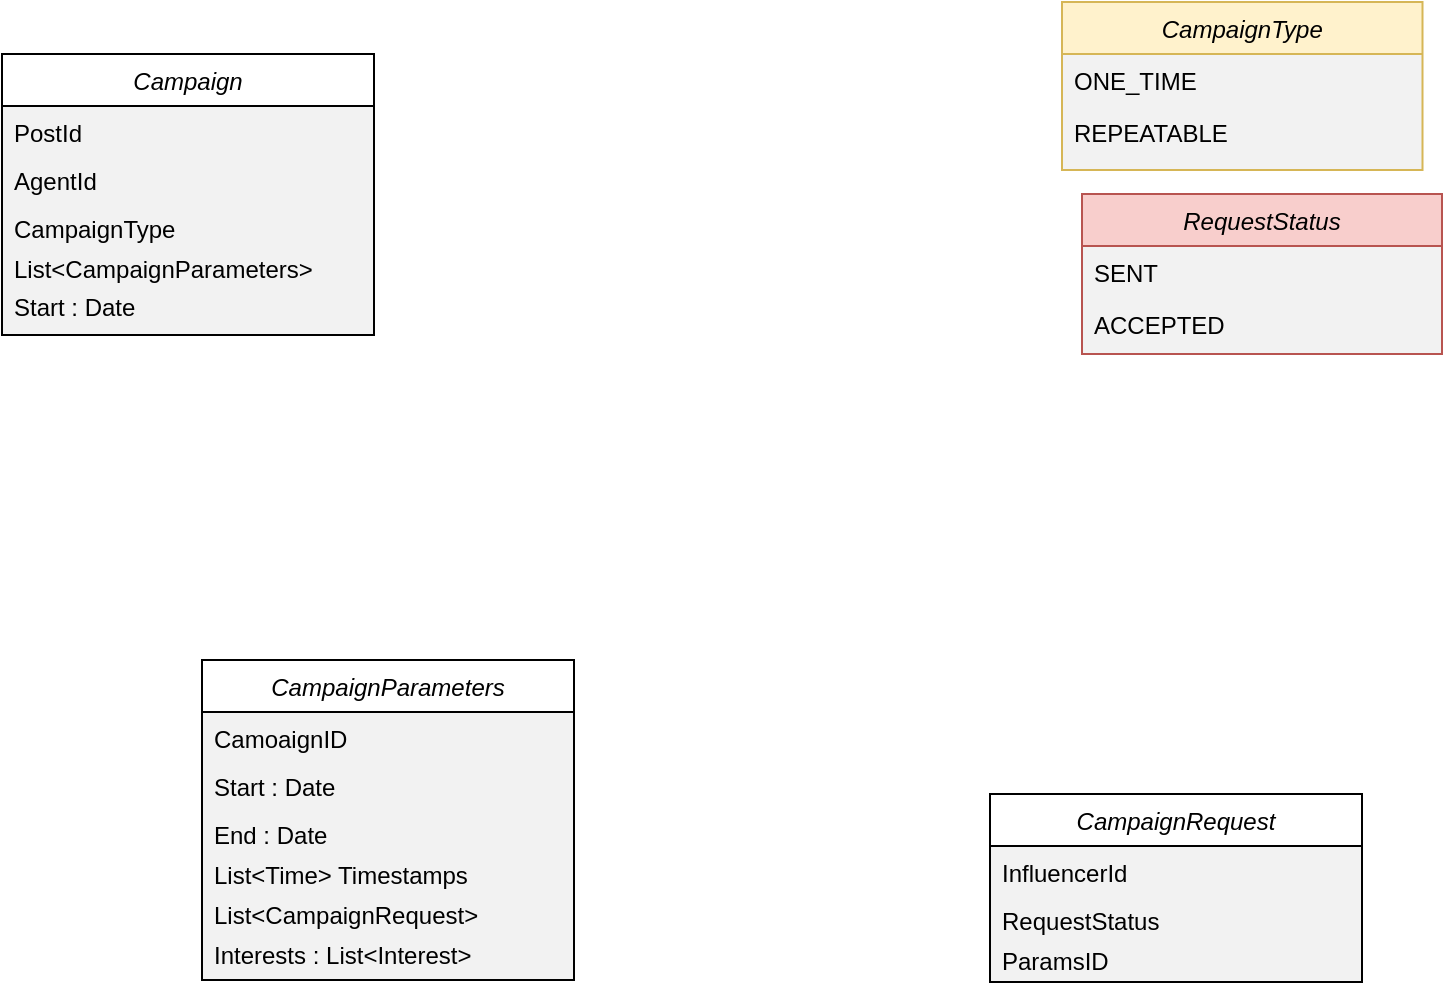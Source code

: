 <mxfile version="14.7.7" type="device"><diagram id="PbGRH1w8cnNZc-zhtObd" name="Page-1"><mxGraphModel dx="-832" dy="482" grid="1" gridSize="10" guides="1" tooltips="1" connect="1" arrows="1" fold="1" page="1" pageScale="1" pageWidth="850" pageHeight="1100" math="0" shadow="0"><root><mxCell id="0"/><mxCell id="1" parent="0"/><mxCell id="V_Sko-FKoBJ8t3wcSo6c-1" value="Campaign" style="swimlane;fontStyle=2;align=center;verticalAlign=top;childLayout=stackLayout;horizontal=1;startSize=26;horizontalStack=0;resizeParent=1;resizeLast=0;collapsible=1;marginBottom=0;rounded=0;shadow=0;strokeWidth=1;swimlaneFillColor=#F2F2F2;" vertex="1" parent="1"><mxGeometry x="1870" y="40" width="186" height="140.5" as="geometry"><mxRectangle x="230" y="140" width="160" height="26" as="alternateBounds"/></mxGeometry></mxCell><mxCell id="V_Sko-FKoBJ8t3wcSo6c-2" value="PostId" style="text;align=left;verticalAlign=top;spacingLeft=4;spacingRight=4;overflow=hidden;rotatable=0;points=[[0,0.5],[1,0.5]];portConstraint=eastwest;" vertex="1" parent="V_Sko-FKoBJ8t3wcSo6c-1"><mxGeometry y="26" width="186" height="24" as="geometry"/></mxCell><mxCell id="V_Sko-FKoBJ8t3wcSo6c-3" value="AgentId" style="text;align=left;verticalAlign=top;spacingLeft=4;spacingRight=4;overflow=hidden;rotatable=0;points=[[0,0.5],[1,0.5]];portConstraint=eastwest;" vertex="1" parent="V_Sko-FKoBJ8t3wcSo6c-1"><mxGeometry y="50" width="186" height="24" as="geometry"/></mxCell><mxCell id="V_Sko-FKoBJ8t3wcSo6c-4" value="CampaignType" style="text;align=left;verticalAlign=top;spacingLeft=4;spacingRight=4;overflow=hidden;rotatable=0;points=[[0,0.5],[1,0.5]];portConstraint=eastwest;" vertex="1" parent="V_Sko-FKoBJ8t3wcSo6c-1"><mxGeometry y="74" width="186" height="20" as="geometry"/></mxCell><mxCell id="V_Sko-FKoBJ8t3wcSo6c-5" value="List&lt;CampaignParameters&gt;" style="text;align=left;verticalAlign=top;spacingLeft=4;spacingRight=4;overflow=hidden;rotatable=0;points=[[0,0.5],[1,0.5]];portConstraint=eastwest;" vertex="1" parent="V_Sko-FKoBJ8t3wcSo6c-1"><mxGeometry y="94" width="186" height="19" as="geometry"/></mxCell><mxCell id="V_Sko-FKoBJ8t3wcSo6c-6" value="Start : Date" style="text;align=left;verticalAlign=top;spacingLeft=4;spacingRight=4;overflow=hidden;rotatable=0;points=[[0,0.5],[1,0.5]];portConstraint=eastwest;" vertex="1" parent="V_Sko-FKoBJ8t3wcSo6c-1"><mxGeometry y="113" width="186" height="20" as="geometry"/></mxCell><mxCell id="V_Sko-FKoBJ8t3wcSo6c-7" value="CampaignType" style="swimlane;fontStyle=2;align=center;verticalAlign=top;childLayout=stackLayout;horizontal=1;startSize=26;horizontalStack=0;resizeParent=1;resizeLast=0;collapsible=1;marginBottom=0;rounded=0;shadow=0;strokeWidth=1;swimlaneFillColor=#F2F2F2;fillColor=#fff2cc;strokeColor=#d6b656;" vertex="1" parent="1"><mxGeometry x="2400" y="14" width="180.25" height="84" as="geometry"><mxRectangle x="230" y="140" width="160" height="26" as="alternateBounds"/></mxGeometry></mxCell><mxCell id="V_Sko-FKoBJ8t3wcSo6c-8" value="ONE_TIME" style="text;align=left;verticalAlign=top;spacingLeft=4;spacingRight=4;overflow=hidden;rotatable=0;points=[[0,0.5],[1,0.5]];portConstraint=eastwest;" vertex="1" parent="V_Sko-FKoBJ8t3wcSo6c-7"><mxGeometry y="26" width="180.25" height="26" as="geometry"/></mxCell><mxCell id="V_Sko-FKoBJ8t3wcSo6c-9" value="REPEATABLE" style="text;align=left;verticalAlign=top;spacingLeft=4;spacingRight=4;overflow=hidden;rotatable=0;points=[[0,0.5],[1,0.5]];portConstraint=eastwest;" vertex="1" parent="V_Sko-FKoBJ8t3wcSo6c-7"><mxGeometry y="52" width="180.25" height="26" as="geometry"/></mxCell><mxCell id="V_Sko-FKoBJ8t3wcSo6c-10" value="CampaignParameters" style="swimlane;fontStyle=2;align=center;verticalAlign=top;childLayout=stackLayout;horizontal=1;startSize=26;horizontalStack=0;resizeParent=1;resizeLast=0;collapsible=1;marginBottom=0;rounded=0;shadow=0;strokeWidth=1;swimlaneFillColor=#F2F2F2;" vertex="1" parent="1"><mxGeometry x="1970" y="343" width="186" height="160" as="geometry"><mxRectangle x="230" y="140" width="160" height="26" as="alternateBounds"/></mxGeometry></mxCell><mxCell id="V_Sko-FKoBJ8t3wcSo6c-22" value="CamoaignID" style="text;align=left;verticalAlign=top;spacingLeft=4;spacingRight=4;overflow=hidden;rotatable=0;points=[[0,0.5],[1,0.5]];portConstraint=eastwest;" vertex="1" parent="V_Sko-FKoBJ8t3wcSo6c-10"><mxGeometry y="26" width="186" height="24" as="geometry"/></mxCell><mxCell id="V_Sko-FKoBJ8t3wcSo6c-11" value="Start : Date" style="text;align=left;verticalAlign=top;spacingLeft=4;spacingRight=4;overflow=hidden;rotatable=0;points=[[0,0.5],[1,0.5]];portConstraint=eastwest;" vertex="1" parent="V_Sko-FKoBJ8t3wcSo6c-10"><mxGeometry y="50" width="186" height="24" as="geometry"/></mxCell><mxCell id="V_Sko-FKoBJ8t3wcSo6c-12" value="End : Date" style="text;align=left;verticalAlign=top;spacingLeft=4;spacingRight=4;overflow=hidden;rotatable=0;points=[[0,0.5],[1,0.5]];portConstraint=eastwest;" vertex="1" parent="V_Sko-FKoBJ8t3wcSo6c-10"><mxGeometry y="74" width="186" height="20" as="geometry"/></mxCell><mxCell id="V_Sko-FKoBJ8t3wcSo6c-13" value="List&lt;Time&gt; Timestamps" style="text;align=left;verticalAlign=top;spacingLeft=4;spacingRight=4;overflow=hidden;rotatable=0;points=[[0,0.5],[1,0.5]];portConstraint=eastwest;" vertex="1" parent="V_Sko-FKoBJ8t3wcSo6c-10"><mxGeometry y="94" width="186" height="20" as="geometry"/></mxCell><mxCell id="V_Sko-FKoBJ8t3wcSo6c-14" value="List&lt;CampaignRequest&gt; " style="text;align=left;verticalAlign=top;spacingLeft=4;spacingRight=4;overflow=hidden;rotatable=0;points=[[0,0.5],[1,0.5]];portConstraint=eastwest;" vertex="1" parent="V_Sko-FKoBJ8t3wcSo6c-10"><mxGeometry y="114" width="186" height="20" as="geometry"/></mxCell><mxCell id="V_Sko-FKoBJ8t3wcSo6c-15" value="Interests : List&lt;Interest&gt;" style="text;align=left;verticalAlign=top;spacingLeft=4;spacingRight=4;overflow=hidden;rotatable=0;points=[[0,0.5],[1,0.5]];portConstraint=eastwest;" vertex="1" parent="V_Sko-FKoBJ8t3wcSo6c-10"><mxGeometry y="134" width="186" height="26" as="geometry"/></mxCell><mxCell id="V_Sko-FKoBJ8t3wcSo6c-16" value="CampaignRequest" style="swimlane;fontStyle=2;align=center;verticalAlign=top;childLayout=stackLayout;horizontal=1;startSize=26;horizontalStack=0;resizeParent=1;resizeLast=0;collapsible=1;marginBottom=0;rounded=0;shadow=0;strokeWidth=1;swimlaneFillColor=#F2F2F2;" vertex="1" parent="1"><mxGeometry x="2364" y="410" width="186" height="94" as="geometry"><mxRectangle x="230" y="140" width="160" height="26" as="alternateBounds"/></mxGeometry></mxCell><mxCell id="V_Sko-FKoBJ8t3wcSo6c-17" value="InfluencerId" style="text;align=left;verticalAlign=top;spacingLeft=4;spacingRight=4;overflow=hidden;rotatable=0;points=[[0,0.5],[1,0.5]];portConstraint=eastwest;" vertex="1" parent="V_Sko-FKoBJ8t3wcSo6c-16"><mxGeometry y="26" width="186" height="24" as="geometry"/></mxCell><mxCell id="V_Sko-FKoBJ8t3wcSo6c-18" value="RequestStatus" style="text;align=left;verticalAlign=top;spacingLeft=4;spacingRight=4;overflow=hidden;rotatable=0;points=[[0,0.5],[1,0.5]];portConstraint=eastwest;" vertex="1" parent="V_Sko-FKoBJ8t3wcSo6c-16"><mxGeometry y="50" width="186" height="20" as="geometry"/></mxCell><mxCell id="V_Sko-FKoBJ8t3wcSo6c-23" value="ParamsID" style="text;align=left;verticalAlign=top;spacingLeft=4;spacingRight=4;overflow=hidden;rotatable=0;points=[[0,0.5],[1,0.5]];portConstraint=eastwest;" vertex="1" parent="V_Sko-FKoBJ8t3wcSo6c-16"><mxGeometry y="70" width="186" height="24" as="geometry"/></mxCell><mxCell id="V_Sko-FKoBJ8t3wcSo6c-19" value="RequestStatus" style="swimlane;fontStyle=2;align=center;verticalAlign=top;childLayout=stackLayout;horizontal=1;startSize=26;horizontalStack=0;resizeParent=1;resizeLast=0;collapsible=1;marginBottom=0;rounded=0;shadow=0;strokeWidth=1;swimlaneFillColor=#F2F2F2;fillColor=#f8cecc;strokeColor=#b85450;" vertex="1" parent="1"><mxGeometry x="2410" y="110" width="180" height="80" as="geometry"><mxRectangle x="230" y="140" width="160" height="26" as="alternateBounds"/></mxGeometry></mxCell><mxCell id="V_Sko-FKoBJ8t3wcSo6c-20" value="SENT" style="text;align=left;verticalAlign=top;spacingLeft=4;spacingRight=4;overflow=hidden;rotatable=0;points=[[0,0.5],[1,0.5]];portConstraint=eastwest;" vertex="1" parent="V_Sko-FKoBJ8t3wcSo6c-19"><mxGeometry y="26" width="180" height="26" as="geometry"/></mxCell><mxCell id="V_Sko-FKoBJ8t3wcSo6c-21" value="ACCEPTED" style="text;align=left;verticalAlign=top;spacingLeft=4;spacingRight=4;overflow=hidden;rotatable=0;points=[[0,0.5],[1,0.5]];portConstraint=eastwest;" vertex="1" parent="V_Sko-FKoBJ8t3wcSo6c-19"><mxGeometry y="52" width="180" height="26" as="geometry"/></mxCell></root></mxGraphModel></diagram></mxfile>